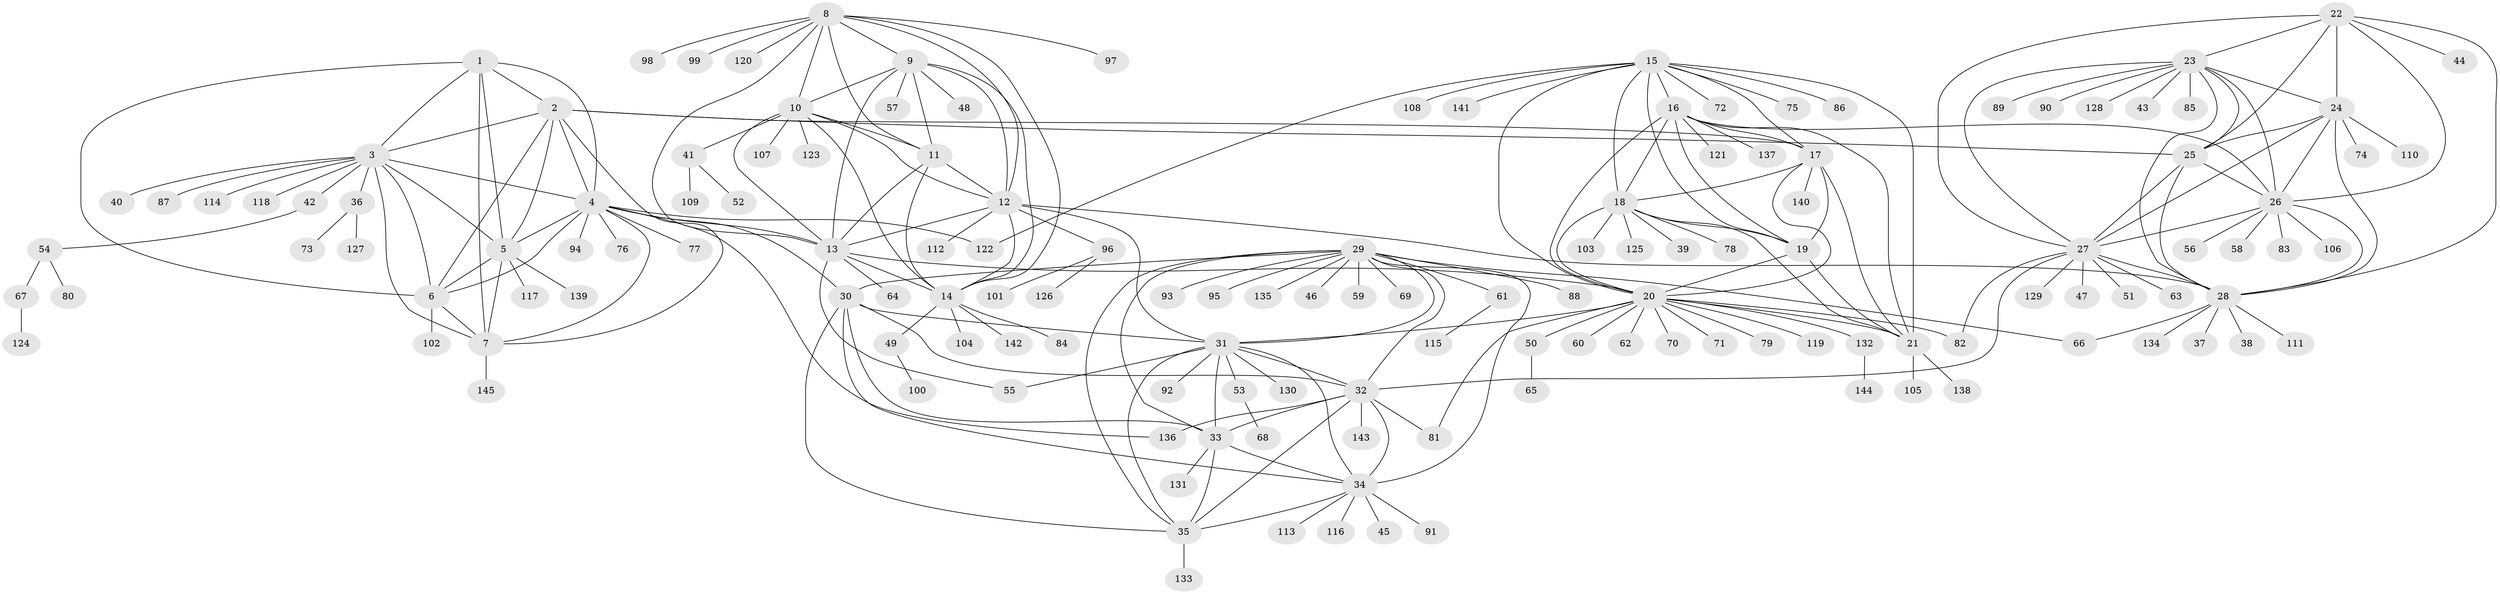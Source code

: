 // Generated by graph-tools (version 1.1) at 2025/54/03/09/25 04:54:40]
// undirected, 145 vertices, 231 edges
graph export_dot {
graph [start="1"]
  node [color=gray90,style=filled];
  1;
  2;
  3;
  4;
  5;
  6;
  7;
  8;
  9;
  10;
  11;
  12;
  13;
  14;
  15;
  16;
  17;
  18;
  19;
  20;
  21;
  22;
  23;
  24;
  25;
  26;
  27;
  28;
  29;
  30;
  31;
  32;
  33;
  34;
  35;
  36;
  37;
  38;
  39;
  40;
  41;
  42;
  43;
  44;
  45;
  46;
  47;
  48;
  49;
  50;
  51;
  52;
  53;
  54;
  55;
  56;
  57;
  58;
  59;
  60;
  61;
  62;
  63;
  64;
  65;
  66;
  67;
  68;
  69;
  70;
  71;
  72;
  73;
  74;
  75;
  76;
  77;
  78;
  79;
  80;
  81;
  82;
  83;
  84;
  85;
  86;
  87;
  88;
  89;
  90;
  91;
  92;
  93;
  94;
  95;
  96;
  97;
  98;
  99;
  100;
  101;
  102;
  103;
  104;
  105;
  106;
  107;
  108;
  109;
  110;
  111;
  112;
  113;
  114;
  115;
  116;
  117;
  118;
  119;
  120;
  121;
  122;
  123;
  124;
  125;
  126;
  127;
  128;
  129;
  130;
  131;
  132;
  133;
  134;
  135;
  136;
  137;
  138;
  139;
  140;
  141;
  142;
  143;
  144;
  145;
  1 -- 2;
  1 -- 3;
  1 -- 4;
  1 -- 5;
  1 -- 6;
  1 -- 7;
  2 -- 3;
  2 -- 4;
  2 -- 5;
  2 -- 6;
  2 -- 7;
  2 -- 17;
  2 -- 25;
  3 -- 4;
  3 -- 5;
  3 -- 6;
  3 -- 7;
  3 -- 36;
  3 -- 40;
  3 -- 42;
  3 -- 87;
  3 -- 114;
  3 -- 118;
  4 -- 5;
  4 -- 6;
  4 -- 7;
  4 -- 13;
  4 -- 30;
  4 -- 76;
  4 -- 77;
  4 -- 94;
  4 -- 122;
  4 -- 136;
  5 -- 6;
  5 -- 7;
  5 -- 117;
  5 -- 139;
  6 -- 7;
  6 -- 102;
  7 -- 145;
  8 -- 9;
  8 -- 10;
  8 -- 11;
  8 -- 12;
  8 -- 13;
  8 -- 14;
  8 -- 97;
  8 -- 98;
  8 -- 99;
  8 -- 120;
  9 -- 10;
  9 -- 11;
  9 -- 12;
  9 -- 13;
  9 -- 14;
  9 -- 48;
  9 -- 57;
  10 -- 11;
  10 -- 12;
  10 -- 13;
  10 -- 14;
  10 -- 41;
  10 -- 107;
  10 -- 123;
  11 -- 12;
  11 -- 13;
  11 -- 14;
  12 -- 13;
  12 -- 14;
  12 -- 28;
  12 -- 31;
  12 -- 96;
  12 -- 112;
  13 -- 14;
  13 -- 20;
  13 -- 55;
  13 -- 64;
  14 -- 49;
  14 -- 84;
  14 -- 104;
  14 -- 142;
  15 -- 16;
  15 -- 17;
  15 -- 18;
  15 -- 19;
  15 -- 20;
  15 -- 21;
  15 -- 72;
  15 -- 75;
  15 -- 86;
  15 -- 108;
  15 -- 122;
  15 -- 141;
  16 -- 17;
  16 -- 18;
  16 -- 19;
  16 -- 20;
  16 -- 21;
  16 -- 26;
  16 -- 121;
  16 -- 137;
  17 -- 18;
  17 -- 19;
  17 -- 20;
  17 -- 21;
  17 -- 140;
  18 -- 19;
  18 -- 20;
  18 -- 21;
  18 -- 39;
  18 -- 78;
  18 -- 103;
  18 -- 125;
  19 -- 20;
  19 -- 21;
  20 -- 21;
  20 -- 31;
  20 -- 50;
  20 -- 60;
  20 -- 62;
  20 -- 70;
  20 -- 71;
  20 -- 79;
  20 -- 81;
  20 -- 82;
  20 -- 119;
  20 -- 132;
  21 -- 105;
  21 -- 138;
  22 -- 23;
  22 -- 24;
  22 -- 25;
  22 -- 26;
  22 -- 27;
  22 -- 28;
  22 -- 44;
  23 -- 24;
  23 -- 25;
  23 -- 26;
  23 -- 27;
  23 -- 28;
  23 -- 43;
  23 -- 85;
  23 -- 89;
  23 -- 90;
  23 -- 128;
  24 -- 25;
  24 -- 26;
  24 -- 27;
  24 -- 28;
  24 -- 74;
  24 -- 110;
  25 -- 26;
  25 -- 27;
  25 -- 28;
  26 -- 27;
  26 -- 28;
  26 -- 56;
  26 -- 58;
  26 -- 83;
  26 -- 106;
  27 -- 28;
  27 -- 32;
  27 -- 47;
  27 -- 51;
  27 -- 63;
  27 -- 82;
  27 -- 129;
  28 -- 37;
  28 -- 38;
  28 -- 66;
  28 -- 111;
  28 -- 134;
  29 -- 30;
  29 -- 31;
  29 -- 32;
  29 -- 33;
  29 -- 34;
  29 -- 35;
  29 -- 46;
  29 -- 59;
  29 -- 61;
  29 -- 66;
  29 -- 69;
  29 -- 88;
  29 -- 93;
  29 -- 95;
  29 -- 135;
  30 -- 31;
  30 -- 32;
  30 -- 33;
  30 -- 34;
  30 -- 35;
  31 -- 32;
  31 -- 33;
  31 -- 34;
  31 -- 35;
  31 -- 53;
  31 -- 55;
  31 -- 92;
  31 -- 130;
  32 -- 33;
  32 -- 34;
  32 -- 35;
  32 -- 81;
  32 -- 136;
  32 -- 143;
  33 -- 34;
  33 -- 35;
  33 -- 131;
  34 -- 35;
  34 -- 45;
  34 -- 91;
  34 -- 113;
  34 -- 116;
  35 -- 133;
  36 -- 73;
  36 -- 127;
  41 -- 52;
  41 -- 109;
  42 -- 54;
  49 -- 100;
  50 -- 65;
  53 -- 68;
  54 -- 67;
  54 -- 80;
  61 -- 115;
  67 -- 124;
  96 -- 101;
  96 -- 126;
  132 -- 144;
}
